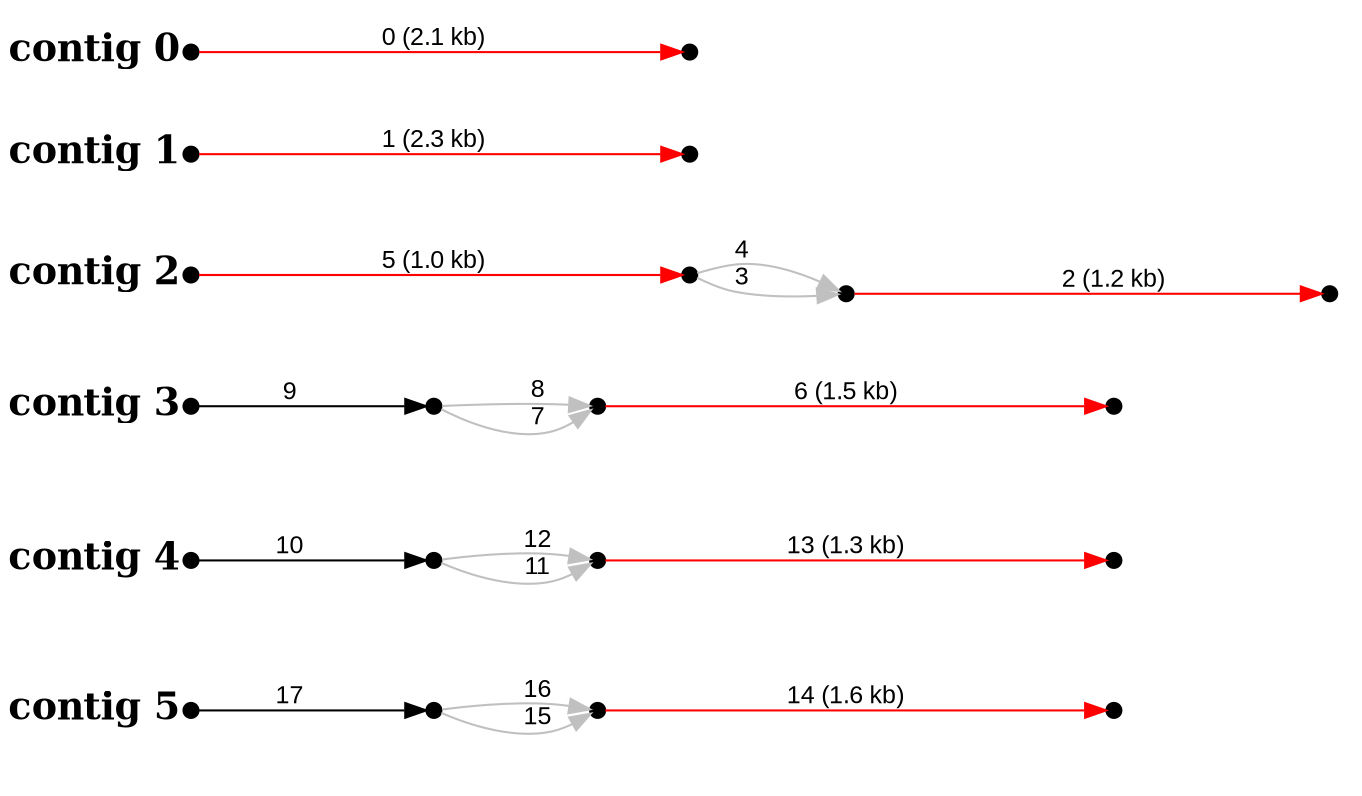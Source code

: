 digraph G {

node [width=0.1,height=0.1,fontsize=10,shape=point];
edge [fontsize=12,penwidth=1,arrowsize=1,fontname=Arial];
margin=1.0;
rankdir=LR;
labeljust=l;
margin=0;

subgraph cluster5 {
color=white;
17 -> 16 [minlen=4,color=red,label="14 (1.6 kb)"];
18 -> 17 [minlen=1,color=gray,label="15"];
18 -> 17 [minlen=1,color=gray,label="16"];
19 -> 18 [minlen=2,color=black,label="17",taillabel="contig 5",labelangle=180,weight=10000,labeldistance=5,labelfontsize=18,labelfontname="Times-Bold"];
}

subgraph cluster4 {
color=white;
12 -> 13 [minlen=2,color=black,label="10",taillabel="contig 4",labelangle=180,weight=10000,labeldistance=5,labelfontsize=18,labelfontname="Times-Bold"];
13 -> 14 [minlen=1,color=gray,label="11"];
13 -> 14 [minlen=1,color=gray,label="12"];
14 -> 15 [minlen=4,color=red,label="13 (1.3 kb)"];
}

subgraph cluster3 {
color=white;
9 -> 8 [minlen=4,color=red,label="6 (1.5 kb)"];
10 -> 9 [minlen=1,color=gray,label="7"];
10 -> 9 [minlen=1,color=gray,label="8"];
11 -> 10 [minlen=2,color=black,label="9",taillabel="contig 3",labelangle=180,weight=10000,labeldistance=5,labelfontsize=18,labelfontname="Times-Bold"];
}

subgraph cluster2 {
color=white;
5 -> 4 [minlen=4,color=red,label="2 (1.2 kb)"];
6 -> 5 [minlen=1,color=gray,label="3"];
6 -> 5 [minlen=1,color=gray,label="4"];
7 -> 6 [minlen=4,color=red,label="5 (1.0 kb)",taillabel="contig 2",labelangle=180,weight=10000,labeldistance=5,labelfontsize=18,labelfontname="Times-Bold"];
}

subgraph cluster1 {
color=white;
2 -> 3 [minlen=4,color=red,label="1 (2.3 kb)",taillabel="contig 1",labelangle=180,weight=10000,labeldistance=5,labelfontsize=18,labelfontname="Times-Bold"];
}

subgraph cluster0 {
color=white;
0 -> 1 [minlen=4,color=red,label="0 (2.1 kb)",taillabel="contig 0",labelangle=180,weight=10000,labeldistance=5,labelfontsize=18,labelfontname="Times-Bold"];
}

}
#done
